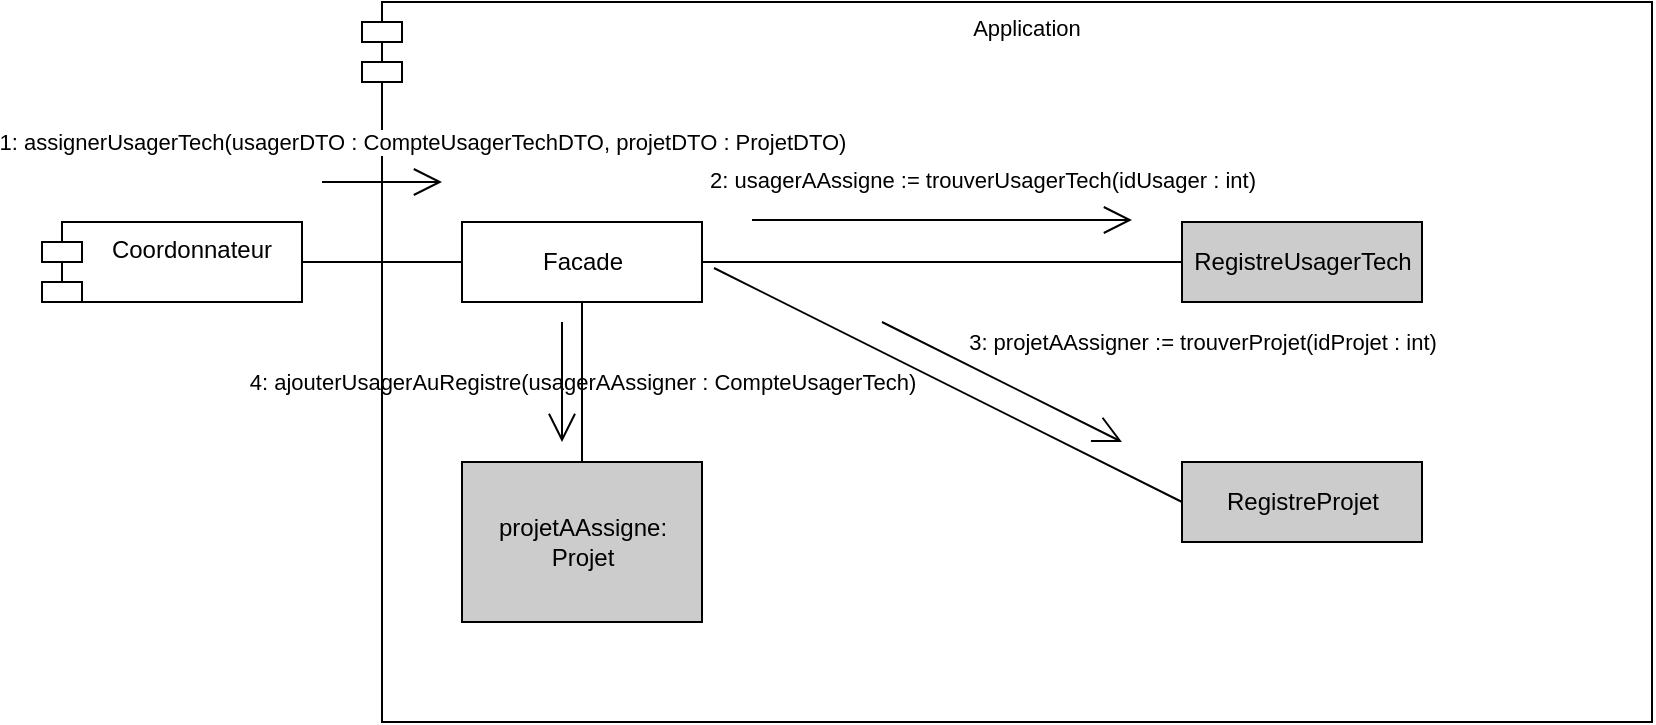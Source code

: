 <mxfile version="19.0.1" type="github">
  <diagram id="K0o0jhx-SNK4bHOGCNAz" name="Page-1">
    <mxGraphModel dx="1038" dy="624" grid="1" gridSize="10" guides="1" tooltips="1" connect="1" arrows="1" fold="1" page="1" pageScale="1" pageWidth="1100" pageHeight="850" math="0" shadow="0">
      <root>
        <mxCell id="0" />
        <mxCell id="1" parent="0" />
        <mxCell id="X13s5hJ5W_4LY24NtN4I-1" value="Application" style="shape=module;align=left;spacingLeft=20;align=center;verticalAlign=top;fontSize=11;fillColor=#FFFFFF;" parent="1" vertex="1">
          <mxGeometry x="200" y="90" width="645" height="360" as="geometry" />
        </mxCell>
        <mxCell id="X13s5hJ5W_4LY24NtN4I-2" value="Coordonnateur" style="shape=module;align=left;spacingLeft=20;align=center;verticalAlign=top;fontSize=12;fillColor=#FFFFFF;" parent="1" vertex="1">
          <mxGeometry x="40" y="200" width="130" height="40" as="geometry" />
        </mxCell>
        <mxCell id="X13s5hJ5W_4LY24NtN4I-3" value="Facade" style="html=1;fontSize=12;fillColor=#FFFFFF;" parent="1" vertex="1">
          <mxGeometry x="250" y="200" width="120" height="40" as="geometry" />
        </mxCell>
        <mxCell id="X13s5hJ5W_4LY24NtN4I-4" value="" style="endArrow=none;html=1;rounded=0;fontSize=12;exitX=1;exitY=0.5;exitDx=0;exitDy=0;entryX=0;entryY=0.5;entryDx=0;entryDy=0;" parent="1" source="X13s5hJ5W_4LY24NtN4I-2" target="X13s5hJ5W_4LY24NtN4I-3" edge="1">
          <mxGeometry width="50" height="50" relative="1" as="geometry">
            <mxPoint x="490" y="140" as="sourcePoint" />
            <mxPoint x="540" y="90" as="targetPoint" />
          </mxGeometry>
        </mxCell>
        <mxCell id="X13s5hJ5W_4LY24NtN4I-5" value="" style="endArrow=open;endFill=1;endSize=12;html=1;rounded=0;fontSize=12;" parent="1" edge="1">
          <mxGeometry width="160" relative="1" as="geometry">
            <mxPoint x="180" y="180" as="sourcePoint" />
            <mxPoint x="240" y="180" as="targetPoint" />
          </mxGeometry>
        </mxCell>
        <mxCell id="X13s5hJ5W_4LY24NtN4I-6" value="1: assignerUsagerTech(usagerDTO : CompteUsagerTechDTO, projetDTO : ProjetDTO)" style="edgeLabel;html=1;align=center;verticalAlign=middle;resizable=0;points=[];fontSize=11;" parent="X13s5hJ5W_4LY24NtN4I-5" connectable="0" vertex="1">
          <mxGeometry x="0.3" y="1" relative="1" as="geometry">
            <mxPoint x="11" y="-19" as="offset" />
          </mxGeometry>
        </mxCell>
        <mxCell id="X13s5hJ5W_4LY24NtN4I-7" value="RegistreUsagerTech" style="html=1;fontSize=12;fillColor=#CCCCCC;" parent="1" vertex="1">
          <mxGeometry x="610" y="200" width="120" height="40" as="geometry" />
        </mxCell>
        <mxCell id="X13s5hJ5W_4LY24NtN4I-8" value="" style="endArrow=open;endFill=1;endSize=12;html=1;rounded=0;fontSize=12;" parent="1" edge="1">
          <mxGeometry width="160" relative="1" as="geometry">
            <mxPoint x="395" y="199" as="sourcePoint" />
            <mxPoint x="585" y="199" as="targetPoint" />
          </mxGeometry>
        </mxCell>
        <mxCell id="X13s5hJ5W_4LY24NtN4I-9" value="2: usagerAAssigne := trouverUsagerTech(idUsager : int)" style="edgeLabel;html=1;align=center;verticalAlign=middle;resizable=0;points=[];fontSize=11;" parent="X13s5hJ5W_4LY24NtN4I-8" connectable="0" vertex="1">
          <mxGeometry x="0.4" y="1" relative="1" as="geometry">
            <mxPoint x="-18" y="-19" as="offset" />
          </mxGeometry>
        </mxCell>
        <mxCell id="X13s5hJ5W_4LY24NtN4I-10" value="" style="line;strokeWidth=1;fillColor=none;align=left;verticalAlign=middle;spacingTop=-1;spacingLeft=3;spacingRight=3;rotatable=0;labelPosition=right;points=[];portConstraint=eastwest;fontSize=12;" parent="1" vertex="1">
          <mxGeometry x="370" y="216" width="240" height="8" as="geometry" />
        </mxCell>
        <mxCell id="X13s5hJ5W_4LY24NtN4I-11" value="RegistreProjet" style="html=1;fontSize=12;fillColor=#CCCCCC;" parent="1" vertex="1">
          <mxGeometry x="610" y="320" width="120" height="40" as="geometry" />
        </mxCell>
        <mxCell id="X13s5hJ5W_4LY24NtN4I-12" value="" style="endArrow=open;endFill=1;endSize=12;html=1;rounded=0;fontSize=12;" parent="1" edge="1">
          <mxGeometry width="160" relative="1" as="geometry">
            <mxPoint x="460" y="250" as="sourcePoint" />
            <mxPoint x="580" y="310" as="targetPoint" />
          </mxGeometry>
        </mxCell>
        <mxCell id="X13s5hJ5W_4LY24NtN4I-13" value="3: projetAAssigner := trouverProjet(idProjet : int)" style="edgeLabel;html=1;align=center;verticalAlign=middle;resizable=0;points=[];fontSize=11;" parent="X13s5hJ5W_4LY24NtN4I-12" connectable="0" vertex="1">
          <mxGeometry x="0.341" y="-2" relative="1" as="geometry">
            <mxPoint x="80" y="-32" as="offset" />
          </mxGeometry>
        </mxCell>
        <mxCell id="X13s5hJ5W_4LY24NtN4I-14" value="" style="endArrow=none;html=1;rounded=0;fontSize=12;entryX=0.025;entryY=0.875;entryDx=0;entryDy=0;entryPerimeter=0;exitX=0;exitY=0.5;exitDx=0;exitDy=0;" parent="1" source="X13s5hJ5W_4LY24NtN4I-11" target="X13s5hJ5W_4LY24NtN4I-10" edge="1">
          <mxGeometry width="50" height="50" relative="1" as="geometry">
            <mxPoint x="490" y="110" as="sourcePoint" />
            <mxPoint x="540" y="60" as="targetPoint" />
          </mxGeometry>
        </mxCell>
        <mxCell id="X13s5hJ5W_4LY24NtN4I-15" value="&lt;div&gt;projetAAssigne:&lt;/div&gt;&lt;div&gt;Projet&lt;br&gt;&lt;/div&gt;" style="html=1;fontSize=12;fillColor=#CCCCCC;" parent="1" vertex="1">
          <mxGeometry x="250" y="320" width="120" height="80" as="geometry" />
        </mxCell>
        <mxCell id="X13s5hJ5W_4LY24NtN4I-16" value="" style="endArrow=none;html=1;rounded=0;fontSize=12;entryX=0.5;entryY=1;entryDx=0;entryDy=0;exitX=0.5;exitY=0;exitDx=0;exitDy=0;" parent="1" source="X13s5hJ5W_4LY24NtN4I-15" target="X13s5hJ5W_4LY24NtN4I-3" edge="1">
          <mxGeometry width="50" height="50" relative="1" as="geometry">
            <mxPoint x="490" y="170" as="sourcePoint" />
            <mxPoint x="540" y="120" as="targetPoint" />
          </mxGeometry>
        </mxCell>
        <mxCell id="X13s5hJ5W_4LY24NtN4I-17" value="" style="endArrow=open;endFill=1;endSize=12;html=1;rounded=0;fontSize=12;" parent="1" edge="1">
          <mxGeometry width="160" relative="1" as="geometry">
            <mxPoint x="300" y="250" as="sourcePoint" />
            <mxPoint x="300" y="310" as="targetPoint" />
            <Array as="points">
              <mxPoint x="300" y="290" />
            </Array>
          </mxGeometry>
        </mxCell>
        <mxCell id="X13s5hJ5W_4LY24NtN4I-18" value="4: ajouterUsagerAuRegistre(usagerAAssigner : CompteUsagerTech)" style="text;html=1;align=center;verticalAlign=middle;resizable=0;points=[];autosize=1;strokeColor=none;fillColor=none;fontSize=11;" parent="1" vertex="1">
          <mxGeometry x="135" y="270" width="350" height="20" as="geometry" />
        </mxCell>
      </root>
    </mxGraphModel>
  </diagram>
</mxfile>
